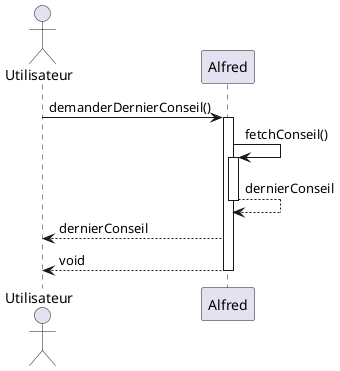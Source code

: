 @startuml
    actor Utilisateur
    participant Alfred

    Utilisateur->Alfred: demanderDernierConseil()
    activate Alfred
    Alfred->Alfred: fetchConseil()
    activate Alfred
    Alfred-->Alfred: dernierConseil
    deactivate Alfred
    Alfred-->Utilisateur: dernierConseil
    Alfred-->Utilisateur: void
    deactivate Alfred
@enduml